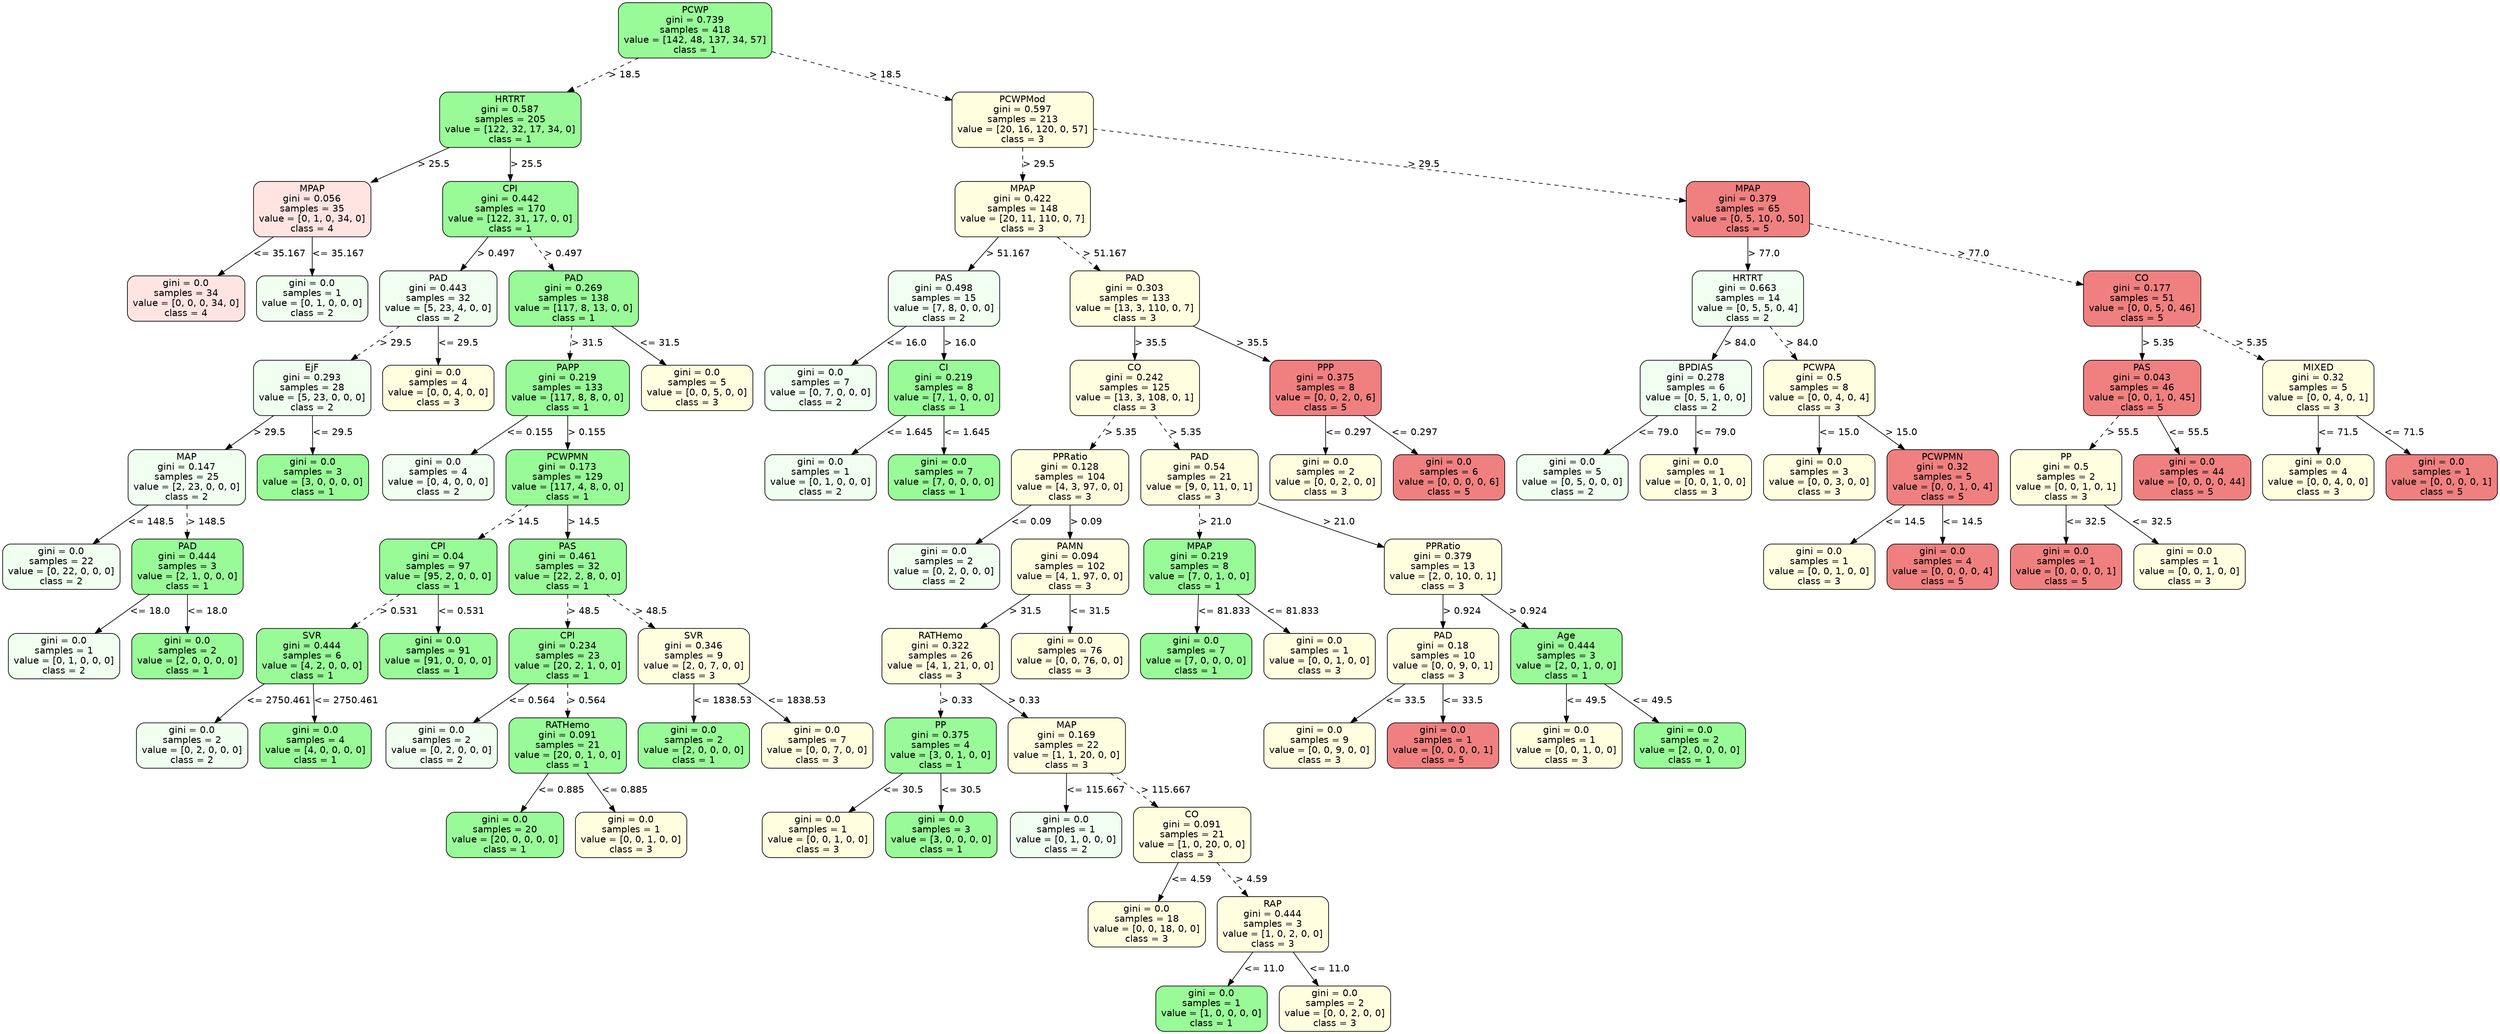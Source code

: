 strict digraph Tree {
	graph [bb="0,0,3191.5,1542"];
	node [color=black,
		fontname=helvetica,
		label="\N",
		shape=box,
		style="filled, rounded"
	];
	edge [fontname=helvetica];
	0	[fillcolor=palegreen,
		height=1.1528,
		label="PCWP\ngini = 0.739\nsamples = 418\nvalue = [142, 48, 137, 34, 57]\nclass = 1",
		pos="993.5,1500.5",
		width=2.6667];
	1	[fillcolor=palegreen,
		height=1.1528,
		label="HRTRT\ngini = 0.587\nsamples = 205\nvalue = [122, 32, 17, 34, 0]\nclass = 1",
		pos="633.5,1366.5",
		width=2.4583];
	0 -> 1	[label="> 18.5",
		labelangle=45,
		labeldistance=2.5,
		lp="844,1433.5",
		op=">",
		param=18.5,
		pos="e,722.13,1400 897.5,1464.3 846.22,1445.5 783.22,1422.4 731.63,1403.5",
		style=dashed];
	34	[fillcolor=lightyellow,
		height=1.1528,
		label="PCWPMod\ngini = 0.597\nsamples = 213\nvalue = [20, 16, 120, 0, 57]\nclass = 3",
		pos="1325.5,1366.5",
		width=2.4583];
	0 -> 34	[label="> 18.5",
		labelangle=-45,
		labeldistance=2.5,
		lp="1189,1433.5",
		op=">",
		param=18.5,
		pos="e,1236.8,1402.8 1089.5,1461.3 1132.8,1444.1 1183.8,1423.8 1227.3,1406.5",
		style=dashed];
	2	[fillcolor=mistyrose,
		height=1.1528,
		label="MPAP\ngini = 0.056\nsamples = 35\nvalue = [0, 1, 0, 34, 0]\nclass = 4",
		pos="392.5,1232.5",
		width=2.0417];
	1 -> 2	[label="> 25.5",
		lp="540,1299.5",
		op=">",
		param=25.5,
		pos="e,466.31,1273.9 559.55,1325 532.84,1310.4 502.51,1293.8 475.1,1278.7",
		style=solid];
	5	[fillcolor=palegreen,
		height=1.1528,
		label="CPI\ngini = 0.442\nsamples = 170\nvalue = [122, 31, 17, 0, 0]\nclass = 1",
		pos="633.5,1232.5",
		width=2.3611];
	1 -> 5	[label="> 25.5",
		lp="653,1299.5",
		op=">",
		param=25.5,
		pos="e,633.5,1274.3 633.5,1324.8 633.5,1312 633.5,1297.7 633.5,1284.3",
		style=solid];
	3	[fillcolor=mistyrose,
		height=0.94444,
		label="gini = 0.0\nsamples = 34\nvalue = [0, 0, 0, 34, 0]\nclass = 4",
		pos="230.5,1098.5",
		width=2.0417];
	2 -> 3	[label="<= 35.167",
		lp="347.5,1165.5",
		op="<=",
		param=35.167,
		pos="e,271.04,1132.5 342.57,1190.8 322.3,1174.3 298.97,1155.3 278.86,1138.9",
		style=solid];
	4	[fillcolor=honeydew,
		height=0.94444,
		label="gini = 0.0\nsamples = 1\nvalue = [0, 1, 0, 0, 0]\nclass = 2",
		pos="392.5,1098.5",
		width=1.9444];
	2 -> 4	[label="<= 35.167",
		lp="423.5,1165.5",
		op="<=",
		param=35.167,
		pos="e,392.5,1132.7 392.5,1190.8 392.5,1175.7 392.5,1158.4 392.5,1143.1",
		style=solid];
	6	[fillcolor=honeydew,
		height=1.1528,
		label="PAD\ngini = 0.443\nsamples = 32\nvalue = [5, 23, 4, 0, 0]\nclass = 2",
		pos="554.5,1098.5",
		width=2.0417];
	5 -> 6	[label="> 0.497",
		lp="619.5,1165.5",
		op=">",
		param=0.497,
		pos="e,578.9,1140.3 609.15,1190.8 601.27,1177.6 592.43,1162.9 584.21,1149.1",
		style=solid];
	15	[fillcolor=palegreen,
		height=1.1528,
		label="PAD\ngini = 0.269\nsamples = 138\nvalue = [117, 8, 13, 0, 0]\nclass = 1",
		pos="727.5,1098.5",
		width=2.25];
	5 -> 15	[label="> 0.497",
		lp="706.5,1165.5",
		op=">",
		param=0.497,
		pos="e,698.46,1140.3 662.47,1190.8 671.94,1177.5 682.56,1162.6 692.43,1148.7",
		style=dashed];
	7	[fillcolor=honeydew,
		height=1.1528,
		label="EjF\ngini = 0.293\nsamples = 28\nvalue = [5, 23, 0, 0, 0]\nclass = 2",
		pos="392.5,964.5",
		width=2.0417];
	6 -> 7	[label="> 29.5",
		lp="498,1031.5",
		op=">",
		param=29.5,
		pos="e,442.26,1006 504.57,1056.8 487.4,1042.8 468.03,1027 450.29,1012.6",
		style=dashed];
	14	[fillcolor=lightyellow,
		height=0.94444,
		label="gini = 0.0\nsamples = 4\nvalue = [0, 0, 4, 0, 0]\nclass = 3",
		pos="554.5,964.5",
		width=1.9444];
	6 -> 14	[label="<= 29.5",
		lp="578,1031.5",
		op="<=",
		param=29.5,
		pos="e,554.5,998.74 554.5,1056.8 554.5,1041.7 554.5,1024.4 554.5,1009.1",
		style=solid];
	8	[fillcolor=honeydew,
		height=1.1528,
		label="MAP\ngini = 0.147\nsamples = 25\nvalue = [2, 23, 0, 0, 0]\nclass = 2",
		pos="233.5,830.5",
		width=2.0417];
	7 -> 8	[label="> 29.5",
		lp="338,897.5",
		op=">",
		param=29.5,
		pos="e,282.34,872.05 343.5,922.82 326.64,908.83 307.63,893.04 290.22,878.59",
		style=solid];
	13	[fillcolor=palegreen,
		height=0.94444,
		label="gini = 0.0\nsamples = 3\nvalue = [3, 0, 0, 0, 0]\nclass = 1",
		pos="395.5,830.5",
		width=1.9444];
	7 -> 13	[label="<= 29.5",
		lp="418,897.5",
		op="<=",
		param=29.5,
		pos="e,394.74,864.74 393.42,922.82 393.77,907.68 394.16,890.44 394.51,875.05",
		style=solid];
	9	[fillcolor=honeydew,
		height=0.94444,
		label="gini = 0.0\nsamples = 22\nvalue = [0, 22, 0, 0, 0]\nclass = 2",
		pos="73.5,696.5",
		width=2.0417];
	8 -> 9	[label="<= 148.5",
		lp="186,763.5",
		op="<=",
		param=148.5,
		pos="e,113.54,730.53 184.19,788.82 164.17,772.3 141.12,753.29 121.26,736.9",
		style=solid];
	10	[fillcolor=palegreen,
		height=1.1528,
		label="PAD\ngini = 0.444\nsamples = 3\nvalue = [2, 1, 0, 0, 0]\nclass = 1",
		pos="235.5,696.5",
		width=1.9444];
	8 -> 10	[label="> 148.5",
		lp="258.5,763.5",
		op=">",
		param=148.5,
		pos="e,234.88,738.27 234.12,788.82 234.31,776.02 234.53,761.73 234.73,748.32",
		style=dashed];
	11	[fillcolor=honeydew,
		height=0.94444,
		label="gini = 0.0\nsamples = 1\nvalue = [0, 1, 0, 0, 0]\nclass = 2",
		pos="78.5,562.5",
		width=1.9444];
	10 -> 11	[label="<= 18.0",
		lp="186,629.5",
		op="<=",
		param=18.0,
		pos="e,117.78,596.53 187.11,654.82 167.55,638.37 145.05,619.46 125.63,603.12",
		style=solid];
	12	[fillcolor=palegreen,
		height=0.94444,
		label="gini = 0.0\nsamples = 2\nvalue = [2, 0, 0, 0, 0]\nclass = 1",
		pos="236.5,562.5",
		width=1.9444];
	10 -> 12	[label="<= 18.0",
		lp="260,629.5",
		op="<=",
		param=18.0,
		pos="e,236.25,596.74 235.81,654.82 235.92,639.68 236.05,622.44 236.17,607.05",
		style=solid];
	16	[fillcolor=palegreen,
		height=1.1528,
		label="PAPP\ngini = 0.219\nsamples = 133\nvalue = [117, 8, 8, 0, 0]\nclass = 1",
		pos="720.5,964.5",
		width=2.1528];
	15 -> 16	[label="> 31.5",
		lp="744,1031.5",
		op=">",
		param=31.5,
		pos="e,722.66,1006.3 725.34,1056.8 724.66,1044 723.91,1029.7 723.19,1016.3",
		style=dashed];
	33	[fillcolor=lightyellow,
		height=0.94444,
		label="gini = 0.0\nsamples = 5\nvalue = [0, 0, 5, 0, 0]\nclass = 3",
		pos="886.5,964.5",
		width=1.9444];
	15 -> 33	[label="<= 31.5",
		lp="836,1031.5",
		op="<=",
		param=31.5,
		pos="e,846.71,998.53 776.5,1056.8 796.31,1040.4 819.1,1021.5 838.77,1005.1",
		style=solid];
	17	[fillcolor=honeydew,
		height=0.94444,
		label="gini = 0.0\nsamples = 4\nvalue = [0, 4, 0, 0, 0]\nclass = 2",
		pos="555.5,830.5",
		width=1.9444];
	16 -> 17	[label="<= 0.155",
		lp="671,897.5",
		op="<=",
		param=0.155,
		pos="e,596.79,864.53 669.65,922.82 649,906.3 625.24,887.29 604.75,870.9",
		style=solid];
	18	[fillcolor=palegreen,
		height=1.1528,
		label="PCWPMN\ngini = 0.173\nsamples = 129\nvalue = [117, 4, 8, 0, 0]\nclass = 1",
		pos="721.5,830.5",
		width=2.1528];
	16 -> 18	[label="> 0.155",
		lp="744.5,897.5",
		op=">",
		param=0.155,
		pos="e,721.19,872.27 720.81,922.82 720.91,910.02 721.01,895.73 721.12,882.32",
		style=solid];
	19	[fillcolor=palegreen,
		height=1.1528,
		label="CPI\ngini = 0.04\nsamples = 97\nvalue = [95, 2, 0, 0, 0]\nclass = 1",
		pos="556.5,696.5",
		width=2.0417];
	18 -> 19	[label="> 14.5",
		lp="664,763.5",
		op=">",
		param=14.5,
		pos="e,607.18,738.05 670.65,788.82 653.16,774.83 633.43,759.04 615.36,744.59",
		style=dashed];
	24	[fillcolor=palegreen,
		height=1.1528,
		label="PAS\ngini = 0.461\nsamples = 32\nvalue = [22, 2, 8, 0, 0]\nclass = 1",
		pos="721.5,696.5",
		width=2.0417];
	18 -> 24	[label="> 14.5",
		lp="741,763.5",
		op=">",
		param=14.5,
		pos="e,721.5,738.27 721.5,788.82 721.5,776.02 721.5,761.73 721.5,748.32",
		style=solid];
	20	[fillcolor=palegreen,
		height=1.1528,
		label="SVR\ngini = 0.444\nsamples = 6\nvalue = [4, 2, 0, 0, 0]\nclass = 1",
		pos="394.5,562.5",
		width=1.9444];
	19 -> 20	[label="> 0.531",
		lp="503.5,629.5",
		op=">",
		param=0.531,
		pos="e,444.26,604.05 506.57,654.82 489.4,640.83 470.03,625.04 452.29,610.59",
		style=dashed];
	23	[fillcolor=palegreen,
		height=0.94444,
		label="gini = 0.0\nsamples = 91\nvalue = [91, 0, 0, 0, 0]\nclass = 1",
		pos="556.5,562.5",
		width=2.0417];
	19 -> 23	[label="<= 0.531",
		lp="584,629.5",
		op="<=",
		param=0.531,
		pos="e,556.5,596.74 556.5,654.82 556.5,639.68 556.5,622.44 556.5,607.05",
		style=solid];
	21	[fillcolor=honeydew,
		height=0.94444,
		label="gini = 0.0\nsamples = 2\nvalue = [0, 2, 0, 0, 0]\nclass = 2",
		pos="240.5,428.5",
		width=1.9444];
	20 -> 21	[label="<= 2750.461",
		lp="354,495.5",
		op="<=",
		param=2750.461,
		pos="e,272.43,462.71 337.66,520.88 330.08,515.04 322.51,508.98 315.5,503 303.44,492.71 290.92,480.93 279.64,469.86",
		style=solid];
	22	[fillcolor=palegreen,
		height=0.94444,
		label="gini = 0.0\nsamples = 4\nvalue = [4, 0, 0, 0, 0]\nclass = 1",
		pos="398.5,428.5",
		width=1.9444];
	20 -> 22	[label="<= 2750.461",
		lp="436,495.5",
		op="<=",
		param=2750.461,
		pos="e,397.49,462.74 395.73,520.82 396.19,505.68 396.71,488.44 397.18,473.05",
		style=solid];
	25	[fillcolor=palegreen,
		height=1.1528,
		label="CPI\ngini = 0.234\nsamples = 23\nvalue = [20, 2, 1, 0, 0]\nclass = 1",
		pos="721.5,562.5",
		width=2.0417];
	24 -> 25	[label="> 48.5",
		lp="741,629.5",
		op=">",
		param=48.5,
		pos="e,721.5,604.27 721.5,654.82 721.5,642.02 721.5,627.73 721.5,614.32",
		style=dashed];
	30	[fillcolor=lightyellow,
		height=1.1528,
		label="SVR\ngini = 0.346\nsamples = 9\nvalue = [2, 0, 7, 0, 0]\nclass = 3",
		pos="883.5,562.5",
		width=1.9444];
	24 -> 30	[label="> 48.5",
		lp="827,629.5",
		op=">",
		param=48.5,
		pos="e,833.74,604.05 771.43,654.82 788.6,640.83 807.97,625.04 825.71,610.59",
		style=dashed];
	26	[fillcolor=honeydew,
		height=0.94444,
		label="gini = 0.0\nsamples = 2\nvalue = [0, 2, 0, 0, 0]\nclass = 2",
		pos="559.5,428.5",
		width=1.9444];
	25 -> 26	[label="<= 0.564",
		lp="673,495.5",
		op="<=",
		param=0.564,
		pos="e,600.04,462.53 671.57,520.82 651.3,504.3 627.97,485.29 607.86,468.9",
		style=solid];
	27	[fillcolor=palegreen,
		height=1.1528,
		label="RATHemo\ngini = 0.091\nsamples = 21\nvalue = [20, 0, 1, 0, 0]\nclass = 1",
		pos="721.5,428.5",
		width=2.0417];
	25 -> 27	[label="> 0.564",
		lp="744.5,495.5",
		op=">",
		param=0.564,
		pos="e,721.5,470.27 721.5,520.82 721.5,508.02 721.5,493.73 721.5,480.32",
		style=dashed];
	28	[fillcolor=palegreen,
		height=0.94444,
		label="gini = 0.0\nsamples = 20\nvalue = [20, 0, 0, 0, 0]\nclass = 1",
		pos="640.5,294.5",
		width=2.0417];
	27 -> 28	[label="<= 0.885",
		lp="711,361.5",
		op="<=",
		param=0.885,
		pos="e,660.9,328.74 696.54,386.82 686.89,371.1 675.85,353.11 666.14,337.29",
		style=solid];
	29	[fillcolor=lightyellow,
		height=0.94444,
		label="gini = 0.0\nsamples = 1\nvalue = [0, 0, 1, 0, 0]\nclass = 3",
		pos="802.5,294.5",
		width=1.9444];
	27 -> 29	[label="<= 0.885",
		lp="792,361.5",
		op="<=",
		param=0.885,
		pos="e,782.1,328.74 746.46,386.82 756.11,371.1 767.15,353.11 776.86,337.29",
		style=solid];
	31	[fillcolor=palegreen,
		height=0.94444,
		label="gini = 0.0\nsamples = 2\nvalue = [2, 0, 0, 0, 0]\nclass = 1",
		pos="883.5,428.5",
		width=1.9444];
	30 -> 31	[label="<= 1838.53",
		lp="918.5,495.5",
		op="<=",
		param=1838.53,
		pos="e,883.5,462.74 883.5,520.82 883.5,505.68 883.5,488.44 883.5,473.05",
		style=solid];
	32	[fillcolor=lightyellow,
		height=0.94444,
		label="gini = 0.0\nsamples = 7\nvalue = [0, 0, 7, 0, 0]\nclass = 3",
		pos="1041.5,428.5",
		width=1.9444];
	30 -> 32	[label="<= 1838.53",
		lp="1009.5,495.5",
		op="<=",
		param=1838.53,
		pos="e,1004.2,462.83 935.52,520.91 942.94,514.96 950.45,508.87 957.5,503 970.33,492.33 984.03,480.52 996.57,469.54",
		style=solid];
	35	[fillcolor=lightyellow,
		height=1.1528,
		label="MPAP\ngini = 0.422\nsamples = 148\nvalue = [20, 11, 110, 0, 7]\nclass = 3",
		pos="1325.5,1232.5",
		width=2.3611];
	34 -> 35	[label="> 29.5",
		lp="1345,1299.5",
		op=">",
		param=29.5,
		pos="e,1325.5,1274.3 1325.5,1324.8 1325.5,1312 1325.5,1297.7 1325.5,1284.3",
		style=dashed];
	72	[fillcolor=lightcoral,
		height=1.1528,
		label="MPAP\ngini = 0.379\nsamples = 65\nvalue = [0, 5, 10, 0, 50]\nclass = 5",
		pos="2264.5,1232.5",
		width=2.1528];
	34 -> 72	[label="> 29.5",
		lp="1843,1299.5",
		op=">",
		param=29.5,
		pos="e,2186.8,1244.4 1414.3,1353 1593.8,1327.8 1998,1271 2176.7,1245.8",
		style=dashed];
	36	[fillcolor=honeydew,
		height=1.1528,
		label="PAS\ngini = 0.498\nsamples = 15\nvalue = [7, 8, 0, 0, 0]\nclass = 2",
		pos="1202.5,1098.5",
		width=1.9444];
	35 -> 36	[label="> 51.167",
		lp="1295.5,1165.5",
		op=">",
		param=51.167,
		pos="e,1240.5,1140.3 1287.6,1190.8 1275,1177.3 1260.8,1162 1247.7,1148",
		style=solid];
	41	[fillcolor=lightyellow,
		height=1.1528,
		label="PAD\ngini = 0.303\nsamples = 133\nvalue = [13, 3, 110, 0, 7]\nclass = 3",
		pos="1447.5,1098.5",
		width=2.25];
	35 -> 41	[label="> 51.167",
		lp="1417.5,1165.5",
		op=">",
		param=51.167,
		pos="e,1409.8,1140.3 1363.1,1190.8 1375.6,1177.3 1389.7,1162 1402.7,1148",
		style=dashed];
	37	[fillcolor=honeydew,
		height=0.94444,
		label="gini = 0.0\nsamples = 7\nvalue = [0, 7, 0, 0, 0]\nclass = 2",
		pos="1044.5,964.5",
		width=1.9444];
	36 -> 37	[label="<= 16.0",
		lp="1152,1031.5",
		op="<=",
		param=16.0,
		pos="e,1084,998.53 1153.8,1056.8 1134.1,1040.4 1111.5,1021.5 1091.9,1005.1",
		style=solid];
	38	[fillcolor=palegreen,
		height=1.1528,
		label="CI\ngini = 0.219\nsamples = 8\nvalue = [7, 1, 0, 0, 0]\nclass = 1",
		pos="1202.5,964.5",
		width=1.9444];
	36 -> 38	[label="> 16.0",
		lp="1222,1031.5",
		op=">",
		param=16.0,
		pos="e,1202.5,1006.3 1202.5,1056.8 1202.5,1044 1202.5,1029.7 1202.5,1016.3",
		style=solid];
	39	[fillcolor=honeydew,
		height=0.94444,
		label="gini = 0.0\nsamples = 1\nvalue = [0, 1, 0, 0, 0]\nclass = 2",
		pos="1044.5,830.5",
		width=1.9444];
	38 -> 39	[label="<= 1.645",
		lp="1156,897.5",
		op="<=",
		param=1.645,
		pos="e,1084,864.53 1153.8,922.82 1134.1,906.37 1111.5,887.46 1091.9,871.12",
		style=solid];
	40	[fillcolor=palegreen,
		height=0.94444,
		label="gini = 0.0\nsamples = 7\nvalue = [7, 0, 0, 0, 0]\nclass = 1",
		pos="1202.5,830.5",
		width=1.9444];
	38 -> 40	[label="<= 1.645",
		lp="1230,897.5",
		op="<=",
		param=1.645,
		pos="e,1202.5,864.74 1202.5,922.82 1202.5,907.68 1202.5,890.44 1202.5,875.05",
		style=solid];
	42	[fillcolor=lightyellow,
		height=1.1528,
		label="CO\ngini = 0.242\nsamples = 125\nvalue = [13, 3, 108, 0, 1]\nclass = 3",
		pos="1447.5,964.5",
		width=2.25];
	41 -> 42	[label="> 35.5",
		lp="1467,1031.5",
		op=">",
		param=35.5,
		pos="e,1447.5,1006.3 1447.5,1056.8 1447.5,1044 1447.5,1029.7 1447.5,1016.3",
		style=solid];
	69	[fillcolor=lightcoral,
		height=1.1528,
		label="PPP\ngini = 0.375\nsamples = 8\nvalue = [0, 0, 2, 0, 6]\nclass = 5",
		pos="1691.5,964.5",
		width=1.9444];
	41 -> 69	[label="> 35.5",
		lp="1597,1031.5",
		op=">",
		param=35.5,
		pos="e,1621.4,1003.4 1522.4,1057 1550.9,1041.5 1583.6,1023.9 1612.5,1008.2",
		style=solid];
	43	[fillcolor=lightyellow,
		height=1.1528,
		label="PPRatio\ngini = 0.128\nsamples = 104\nvalue = [4, 3, 97, 0, 0]\nclass = 3",
		pos="1364.5,830.5",
		width=2.0417];
	42 -> 43	[label="> 5.35",
		lp="1428,897.5",
		op=">",
		param=5.35,
		pos="e,1390.1,872.27 1421.9,922.82 1413.6,909.52 1404.2,894.6 1395.5,880.74",
		style=dashed];
	58	[fillcolor=lightyellow,
		height=1.1528,
		label="PAD\ngini = 0.54\nsamples = 21\nvalue = [9, 0, 11, 0, 1]\nclass = 3",
		pos="1529.5,830.5",
		width=2.0417];
	42 -> 58	[label="> 5.35",
		lp="1511,897.5",
		op=">",
		param=5.35,
		pos="e,1504.2,872.27 1472.8,922.82 1481,909.64 1490.1,894.89 1498.7,881.14",
		style=dashed];
	44	[fillcolor=honeydew,
		height=0.94444,
		label="gini = 0.0\nsamples = 2\nvalue = [0, 2, 0, 0, 0]\nclass = 2",
		pos="1202.5,696.5",
		width=1.9444];
	43 -> 44	[label="<= 0.09",
		lp="1312,763.5",
		op="<=",
		param=0.09,
		pos="e,1243,730.53 1314.6,788.82 1294.3,772.3 1271,753.29 1250.9,736.9",
		style=solid];
	45	[fillcolor=lightyellow,
		height=1.1528,
		label="PAMN\ngini = 0.094\nsamples = 102\nvalue = [4, 1, 97, 0, 0]\nclass = 3",
		pos="1364.5,696.5",
		width=2.0417];
	43 -> 45	[label="> 0.09",
		lp="1384,763.5",
		op=">",
		param=0.09,
		pos="e,1364.5,738.27 1364.5,788.82 1364.5,776.02 1364.5,761.73 1364.5,748.32",
		style=solid];
	46	[fillcolor=lightyellow,
		height=1.1528,
		label="RATHemo\ngini = 0.322\nsamples = 26\nvalue = [4, 1, 21, 0, 0]\nclass = 3",
		pos="1199.5,562.5",
		width=2.0417];
	45 -> 46	[label="> 31.5",
		lp="1307,629.5",
		op=">",
		param=31.5,
		pos="e,1250.2,604.05 1313.6,654.82 1296.2,640.83 1276.4,625.04 1258.4,610.59",
		style=solid];
	57	[fillcolor=lightyellow,
		height=0.94444,
		label="gini = 0.0\nsamples = 76\nvalue = [0, 0, 76, 0, 0]\nclass = 3",
		pos="1364.5,562.5",
		width=2.0417];
	45 -> 57	[label="<= 31.5",
		lp="1388,629.5",
		op="<=",
		param=31.5,
		pos="e,1364.5,596.74 1364.5,654.82 1364.5,639.68 1364.5,622.44 1364.5,607.05",
		style=solid];
	47	[fillcolor=palegreen,
		height=1.1528,
		label="PP\ngini = 0.375\nsamples = 4\nvalue = [3, 0, 1, 0, 0]\nclass = 1",
		pos="1199.5,428.5",
		width=1.9444];
	46 -> 47	[label="> 0.33",
		lp="1219,495.5",
		op=">",
		param=0.33,
		pos="e,1199.5,470.27 1199.5,520.82 1199.5,508.02 1199.5,493.73 1199.5,480.32",
		style=dashed];
	50	[fillcolor=lightyellow,
		height=1.1528,
		label="MAP\ngini = 0.169\nsamples = 22\nvalue = [1, 1, 20, 0, 0]\nclass = 3",
		pos="1361.5,428.5",
		width=2.0417];
	46 -> 50	[label="> 0.33",
		lp="1305,495.5",
		op=">",
		param=0.33,
		pos="e,1311.7,470.05 1249.4,520.82 1266.6,506.83 1286,491.04 1303.7,476.59",
		style=solid];
	48	[fillcolor=lightyellow,
		height=0.94444,
		label="gini = 0.0\nsamples = 1\nvalue = [0, 0, 1, 0, 0]\nclass = 3",
		pos="1042.5,294.5",
		width=1.9444];
	47 -> 48	[label="<= 30.5",
		lp="1150,361.5",
		op="<=",
		param=30.5,
		pos="e,1081.8,328.53 1151.1,386.82 1131.6,370.37 1109.1,351.46 1089.6,335.12",
		style=solid];
	49	[fillcolor=palegreen,
		height=0.94444,
		label="gini = 0.0\nsamples = 3\nvalue = [3, 0, 0, 0, 0]\nclass = 1",
		pos="1200.5,294.5",
		width=1.9444];
	47 -> 49	[label="<= 30.5",
		lp="1224,361.5",
		op="<=",
		param=30.5,
		pos="e,1200.2,328.74 1199.8,386.82 1199.9,371.68 1200.1,354.44 1200.2,339.05",
		style=solid];
	51	[fillcolor=honeydew,
		height=0.94444,
		label="gini = 0.0\nsamples = 1\nvalue = [0, 1, 0, 0, 0]\nclass = 2",
		pos="1360.5,294.5",
		width=1.9444];
	50 -> 51	[label="<= 115.667",
		lp="1396.5,361.5",
		op="<=",
		param=115.667,
		pos="e,1360.8,328.74 1361.2,386.82 1361.1,371.68 1360.9,354.44 1360.8,339.05",
		style=solid];
	52	[fillcolor=lightyellow,
		height=1.1528,
		label="CO\ngini = 0.091\nsamples = 21\nvalue = [1, 0, 20, 0, 0]\nclass = 3",
		pos="1522.5,294.5",
		width=2.0417];
	50 -> 52	[label="> 115.667",
		lp="1483,361.5",
		op=">",
		param=115.667,
		pos="e,1474.9,336.22 1413.4,386.8 1420.9,380.87 1428.4,374.8 1435.5,369 1445.7,360.62 1456.6,351.6 1467,342.85",
		style=dashed];
	53	[fillcolor=lightyellow,
		height=0.94444,
		label="gini = 0.0\nsamples = 18\nvalue = [0, 0, 18, 0, 0]\nclass = 3",
		pos="1464.5,160.5",
		width=2.0417];
	52 -> 53	[label="<= 4.59",
		lp="1519,227.5",
		op="<=",
		param=4.59,
		pos="e,1479.1,194.74 1504.6,252.82 1497.8,237.39 1490.1,219.78 1483.2,204.17",
		style=solid];
	54	[fillcolor=lightyellow,
		height=1.1528,
		label="RAP\ngini = 0.444\nsamples = 3\nvalue = [1, 0, 2, 0, 0]\nclass = 3",
		pos="1626.5,160.5",
		width=1.9444];
	52 -> 54	[label="> 4.59",
		lp="1598,227.5",
		op=">",
		param=4.59,
		pos="e,1594.4,202.27 1554.6,252.82 1565.1,239.39 1577,224.32 1588,210.35",
		style=dashed];
	55	[fillcolor=palegreen,
		height=0.94444,
		label="gini = 0.0\nsamples = 1\nvalue = [1, 0, 0, 0, 0]\nclass = 1",
		pos="1547.5,34",
		width=1.9444];
	54 -> 55	[label="<= 11.0",
		lp="1613,93.5",
		op="<=",
		param=11.0,
		pos="e,1568.7,68.379 1600.6,118.73 1592.1,105.35 1582.7,90.465 1574.1,76.995",
		style=solid];
	56	[fillcolor=lightyellow,
		height=0.94444,
		label="gini = 0.0\nsamples = 2\nvalue = [0, 0, 2, 0, 0]\nclass = 3",
		pos="1705.5,34",
		width=1.9444];
	54 -> 56	[label="<= 11.0",
		lp="1697,93.5",
		op="<=",
		param=11.0,
		pos="e,1684.3,68.379 1652.4,118.73 1660.9,105.35 1670.3,90.465 1678.9,76.995",
		style=solid];
	59	[fillcolor=palegreen,
		height=1.1528,
		label="MPAP\ngini = 0.219\nsamples = 8\nvalue = [7, 0, 1, 0, 0]\nclass = 1",
		pos="1529.5,696.5",
		width=1.9444];
	58 -> 59	[label="> 21.0",
		lp="1549,763.5",
		op=">",
		param=21.0,
		pos="e,1529.5,738.27 1529.5,788.82 1529.5,776.02 1529.5,761.73 1529.5,748.32",
		style=dashed];
	62	[fillcolor=lightyellow,
		height=1.1528,
		label="PPRatio\ngini = 0.379\nsamples = 13\nvalue = [2, 0, 10, 0, 1]\nclass = 3",
		pos="1842.5,696.5",
		width=2.0417];
	58 -> 62	[label="> 21.0",
		lp="1708,763.5",
		op=">",
		param=21.0,
		pos="e,1768.9,725.16 1603.1,793.21 1606.3,791.77 1609.4,790.36 1612.5,789 1660.7,767.71 1715.4,745.84 1759.4,728.83",
		style=solid];
	60	[fillcolor=palegreen,
		height=0.94444,
		label="gini = 0.0\nsamples = 7\nvalue = [7, 0, 0, 0, 0]\nclass = 1",
		pos="1526.5,562.5",
		width=1.9444];
	59 -> 60	[label="<= 81.833",
		lp="1559.5,629.5",
		op="<=",
		param=81.833,
		pos="e,1527.3,596.74 1528.6,654.82 1528.2,639.68 1527.8,622.44 1527.5,607.05",
		style=solid];
	61	[fillcolor=lightyellow,
		height=0.94444,
		label="gini = 0.0\nsamples = 1\nvalue = [0, 0, 1, 0, 0]\nclass = 3",
		pos="1684.5,562.5",
		width=1.9444];
	59 -> 61	[label="<= 81.833",
		lp="1643.5,629.5",
		op="<=",
		param=81.833,
		pos="e,1645.7,596.53 1577.3,654.82 1596.6,638.37 1618.8,619.46 1638,603.12",
		style=solid];
	63	[fillcolor=lightyellow,
		height=1.1528,
		label="PAD\ngini = 0.18\nsamples = 10\nvalue = [0, 0, 9, 0, 1]\nclass = 3",
		pos="1842.5,562.5",
		width=1.9444];
	62 -> 63	[label="> 0.924",
		lp="1865.5,629.5",
		op=">",
		param=0.924,
		pos="e,1842.5,604.27 1842.5,654.82 1842.5,642.02 1842.5,627.73 1842.5,614.32",
		style=solid];
	66	[fillcolor=palegreen,
		height=1.1528,
		label="Age\ngini = 0.444\nsamples = 3\nvalue = [2, 0, 1, 0, 0]\nclass = 1",
		pos="2000.5,562.5",
		width=1.9444];
	62 -> 66	[label="> 0.924",
		lp="1949.5,629.5",
		op=">",
		param=0.924,
		pos="e,1952,604.05 1891.2,654.82 1907.9,640.83 1926.8,625.04 1944.1,610.59",
		style=solid];
	64	[fillcolor=lightyellow,
		height=0.94444,
		label="gini = 0.0\nsamples = 9\nvalue = [0, 0, 9, 0, 0]\nclass = 3",
		pos="1684.5,428.5",
		width=1.9444];
	63 -> 64	[label="<= 33.5",
		lp="1792,495.5",
		op="<=",
		param=33.5,
		pos="e,1724,462.53 1793.8,520.82 1774.1,504.37 1751.5,485.46 1731.9,469.12",
		style=solid];
	65	[fillcolor=lightcoral,
		height=0.94444,
		label="gini = 0.0\nsamples = 1\nvalue = [0, 0, 0, 0, 1]\nclass = 5",
		pos="1842.5,428.5",
		width=1.9444];
	63 -> 65	[label="<= 33.5",
		lp="1866,495.5",
		op="<=",
		param=33.5,
		pos="e,1842.5,462.74 1842.5,520.82 1842.5,505.68 1842.5,488.44 1842.5,473.05",
		style=solid];
	67	[fillcolor=lightyellow,
		height=0.94444,
		label="gini = 0.0\nsamples = 1\nvalue = [0, 0, 1, 0, 0]\nclass = 3",
		pos="2000.5,428.5",
		width=1.9444];
	66 -> 67	[label="<= 49.5",
		lp="2024,495.5",
		op="<=",
		param=49.5,
		pos="e,2000.5,462.74 2000.5,520.82 2000.5,505.68 2000.5,488.44 2000.5,473.05",
		style=solid];
	68	[fillcolor=palegreen,
		height=0.94444,
		label="gini = 0.0\nsamples = 2\nvalue = [2, 0, 0, 0, 0]\nclass = 1",
		pos="2158.5,428.5",
		width=1.9444];
	66 -> 68	[label="<= 49.5",
		lp="2108,495.5",
		op="<=",
		param=49.5,
		pos="e,2119,462.53 2049.2,520.82 2068.9,504.37 2091.5,485.46 2111.1,469.12",
		style=solid];
	70	[fillcolor=lightyellow,
		height=0.94444,
		label="gini = 0.0\nsamples = 2\nvalue = [0, 0, 2, 0, 0]\nclass = 3",
		pos="1691.5,830.5",
		width=1.9444];
	69 -> 70	[label="<= 0.297",
		lp="1719,897.5",
		op="<=",
		param=0.297,
		pos="e,1691.5,864.74 1691.5,922.82 1691.5,907.68 1691.5,890.44 1691.5,875.05",
		style=solid];
	71	[fillcolor=lightcoral,
		height=0.94444,
		label="gini = 0.0\nsamples = 6\nvalue = [0, 0, 0, 0, 6]\nclass = 5",
		pos="1849.5,830.5",
		width=1.9444];
	69 -> 71	[label="<= 0.297",
		lp="1803,897.5",
		op="<=",
		param=0.297,
		pos="e,1810,864.53 1740.2,922.82 1759.9,906.37 1782.5,887.46 1802.1,871.12",
		style=solid];
	73	[fillcolor=honeydew,
		height=1.1528,
		label="HRTRT\ngini = 0.663\nsamples = 14\nvalue = [0, 5, 5, 0, 4]\nclass = 2",
		pos="2264.5,1098.5",
		width=1.9444];
	72 -> 73	[label="> 77.0",
		lp="2284,1165.5",
		op=">",
		param=77.0,
		pos="e,2264.5,1140.3 2264.5,1190.8 2264.5,1178 2264.5,1163.7 2264.5,1150.3",
		style=solid];
	82	[fillcolor=lightcoral,
		height=1.1528,
		label="CO\ngini = 0.177\nsamples = 51\nvalue = [0, 0, 5, 0, 46]\nclass = 5",
		pos="2737.5,1098.5",
		width=2.0417];
	72 -> 82	[label="> 77.0",
		lp="2535,1165.5",
		op=">",
		param=77.0,
		pos="e,2663.8,1120.1 2342.1,1209.9 2428,1185.9 2565.9,1147.4 2654.1,1122.8",
		style=dashed];
	74	[fillcolor=honeydew,
		height=1.1528,
		label="BPDIAS\ngini = 0.278\nsamples = 6\nvalue = [0, 5, 1, 0, 0]\nclass = 2",
		pos="2165.5,964.5",
		width=1.9444];
	73 -> 74	[label="> 84.0",
		lp="2238,1031.5",
		op=">",
		param=84.0,
		pos="e,2196.1,1006.3 2234,1056.8 2223.9,1043.4 2212.6,1028.3 2202.1,1014.4",
		style=solid];
	77	[fillcolor=lightyellow,
		height=1.1528,
		label="PCWPA\ngini = 0.5\nsamples = 8\nvalue = [0, 0, 4, 0, 4]\nclass = 3",
		pos="2323.5,964.5",
		width=1.9444];
	73 -> 77	[label="> 84.0",
		lp="2316,1031.5",
		op=">",
		param=84.0,
		pos="e,2305.3,1006.3 2282.7,1056.8 2288.5,1043.8 2295,1029.2 2301.1,1015.5",
		style=dashed];
	75	[fillcolor=honeydew,
		height=0.94444,
		label="gini = 0.0\nsamples = 5\nvalue = [0, 5, 0, 0, 0]\nclass = 2",
		pos="2007.5,830.5",
		width=1.9444];
	74 -> 75	[label="<= 79.0",
		lp="2115,897.5",
		op="<=",
		param=79.0,
		pos="e,2047,864.53 2116.8,922.82 2097.1,906.37 2074.5,887.46 2054.9,871.12",
		style=solid];
	76	[fillcolor=lightyellow,
		height=0.94444,
		label="gini = 0.0\nsamples = 1\nvalue = [0, 0, 1, 0, 0]\nclass = 3",
		pos="2165.5,830.5",
		width=1.9444];
	74 -> 76	[label="<= 79.0",
		lp="2189,897.5",
		op="<=",
		param=79.0,
		pos="e,2165.5,864.74 2165.5,922.82 2165.5,907.68 2165.5,890.44 2165.5,875.05",
		style=solid];
	78	[fillcolor=lightyellow,
		height=0.94444,
		label="gini = 0.0\nsamples = 3\nvalue = [0, 0, 3, 0, 0]\nclass = 3",
		pos="2323.5,830.5",
		width=1.9444];
	77 -> 78	[label="<= 15.0",
		lp="2347,897.5",
		op="<=",
		param=15.0,
		pos="e,2323.5,864.74 2323.5,922.82 2323.5,907.68 2323.5,890.44 2323.5,875.05",
		style=solid];
	79	[fillcolor=lightcoral,
		height=1.1528,
		label="PCWPMN\ngini = 0.32\nsamples = 5\nvalue = [0, 0, 1, 0, 4]\nclass = 5",
		pos="2481.5,830.5",
		width=1.9444];
	77 -> 79	[label="> 15.0",
		lp="2427,897.5",
		op=">",
		param=15.0,
		pos="e,2433,872.05 2372.2,922.82 2388.9,908.83 2407.8,893.04 2425.1,878.59",
		style=solid];
	80	[fillcolor=lightyellow,
		height=0.94444,
		label="gini = 0.0\nsamples = 1\nvalue = [0, 0, 1, 0, 0]\nclass = 3",
		pos="2323.5,696.5",
		width=1.9444];
	79 -> 80	[label="<= 14.5",
		lp="2431,763.5",
		op="<=",
		param=14.5,
		pos="e,2363,730.53 2432.8,788.82 2413.1,772.37 2390.5,753.46 2370.9,737.12",
		style=solid];
	81	[fillcolor=lightcoral,
		height=0.94444,
		label="gini = 0.0\nsamples = 4\nvalue = [0, 0, 0, 0, 4]\nclass = 5",
		pos="2481.5,696.5",
		width=1.9444];
	79 -> 81	[label="<= 14.5",
		lp="2505,763.5",
		op="<=",
		param=14.5,
		pos="e,2481.5,730.74 2481.5,788.82 2481.5,773.68 2481.5,756.44 2481.5,741.05",
		style=solid];
	83	[fillcolor=lightcoral,
		height=1.1528,
		label="PAS\ngini = 0.043\nsamples = 46\nvalue = [0, 0, 1, 0, 45]\nclass = 5",
		pos="2737.5,964.5",
		width=2.0417];
	82 -> 83	[label="> 5.35",
		lp="2757,1031.5",
		op=">",
		param=5.35,
		pos="e,2737.5,1006.3 2737.5,1056.8 2737.5,1044 2737.5,1029.7 2737.5,1016.3",
		style=solid];
	88	[fillcolor=lightyellow,
		height=1.1528,
		label="MIXED\ngini = 0.32\nsamples = 5\nvalue = [0, 0, 4, 0, 1]\nclass = 3",
		pos="2963.5,964.5",
		width=1.9444];
	82 -> 88	[label="> 5.35",
		lp="2877,1031.5",
		op=">",
		param=5.35,
		pos="e,2893.9,1006.2 2806.8,1057 2831.6,1042.6 2859.6,1026.2 2885,1011.3",
		style=dashed];
	84	[fillcolor=lightyellow,
		height=1.1528,
		label="PP\ngini = 0.5\nsamples = 2\nvalue = [0, 0, 1, 0, 1]\nclass = 3",
		pos="2639.5,830.5",
		width=1.9444];
	83 -> 84	[label="> 55.5",
		lp="2711,897.5",
		op=">",
		param=55.5,
		pos="e,2669.8,872.27 2707.3,922.82 2697.3,909.39 2686.1,894.32 2675.8,880.35",
		style=dashed];
	87	[fillcolor=lightcoral,
		height=0.94444,
		label="gini = 0.0\nsamples = 44\nvalue = [0, 0, 0, 0, 44]\nclass = 5",
		pos="2801.5,830.5",
		width=2.0417];
	83 -> 87	[label="<= 55.5",
		lp="2795,897.5",
		op="<=",
		param=55.5,
		pos="e,2785.4,864.74 2757.2,922.82 2764.7,907.39 2773.2,889.78 2780.8,874.17",
		style=solid];
	85	[fillcolor=lightcoral,
		height=0.94444,
		label="gini = 0.0\nsamples = 1\nvalue = [0, 0, 0, 0, 1]\nclass = 5",
		pos="2639.5,696.5",
		width=1.9444];
	84 -> 85	[label="<= 32.5",
		lp="2663,763.5",
		op="<=",
		param=32.5,
		pos="e,2639.5,730.74 2639.5,788.82 2639.5,773.68 2639.5,756.44 2639.5,741.05",
		style=solid];
	86	[fillcolor=lightyellow,
		height=0.94444,
		label="gini = 0.0\nsamples = 1\nvalue = [0, 0, 1, 0, 0]\nclass = 3",
		pos="2797.5,696.5",
		width=1.9444];
	84 -> 86	[label="<= 32.5",
		lp="2747,763.5",
		op="<=",
		param=32.5,
		pos="e,2758,730.53 2688.2,788.82 2707.9,772.37 2730.5,753.46 2750.1,737.12",
		style=solid];
	89	[fillcolor=lightyellow,
		height=0.94444,
		label="gini = 0.0\nsamples = 4\nvalue = [0, 0, 4, 0, 0]\nclass = 3",
		pos="2963.5,830.5",
		width=1.9444];
	88 -> 89	[label="<= 71.5",
		lp="2987,897.5",
		op="<=",
		param=71.5,
		pos="e,2963.5,864.74 2963.5,922.82 2963.5,907.68 2963.5,890.44 2963.5,875.05",
		style=solid];
	90	[fillcolor=lightcoral,
		height=0.94444,
		label="gini = 0.0\nsamples = 1\nvalue = [0, 0, 0, 0, 1]\nclass = 5",
		pos="3121.5,830.5",
		width=1.9444];
	88 -> 90	[label="<= 71.5",
		lp="3071,897.5",
		op="<=",
		param=71.5,
		pos="e,3082,864.53 3012.2,922.82 3031.9,906.37 3054.5,887.46 3074.1,871.12",
		style=solid];
}

